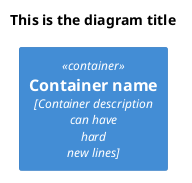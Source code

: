 @startuml

!include <C4/C4_Container>
title This is the diagram title

Container(label, "Container name", "Container description\ncan have\nhard\nnew lines") 

@enduml
